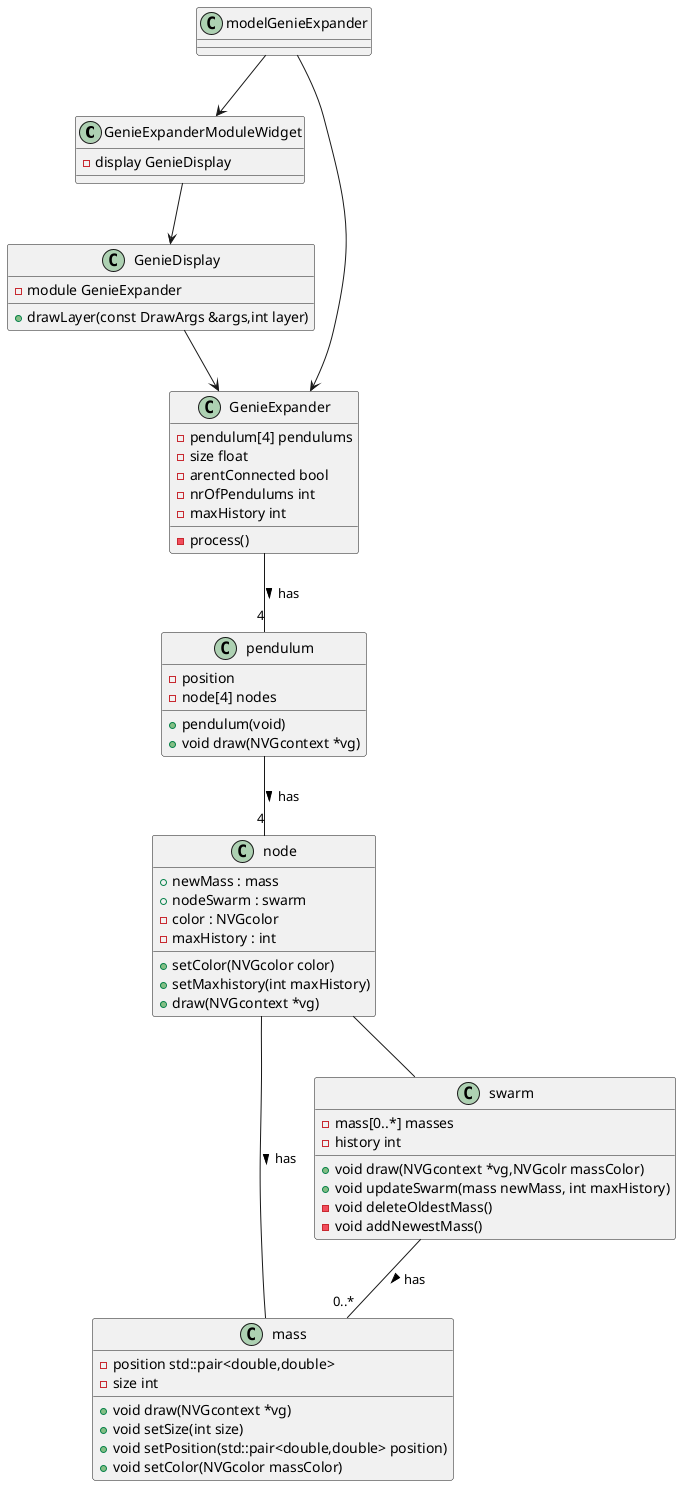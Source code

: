 @startuml

class GenieExpanderModuleWidget {
    -display GenieDisplay
}

class GenieExpander {
    -pendulum[4] pendulums
    -size float
	-arentConnected bool
	-nrOfPendulums int
	-maxHistory int
    -process()
}

class GenieDisplay {
    -module GenieExpander
    +drawLayer(const DrawArgs &args,int layer)
}
class pendulum {
    -position
    +pendulum(void)
    +void draw(NVGcontext *vg)
    -node[4] nodes
}

class node {
    +setColor(NVGcolor color)
    +setMaxhistory(int maxHistory)
    +draw(NVGcontext *vg)
    +newMass : mass
    +nodeSwarm : swarm
    -color : NVGcolor
    -maxHistory : int
}

class mass {
    -position std::pair<double,double>
    -size int
    +void draw(NVGcontext *vg)
    +void setSize(int size)
    +void setPosition(std::pair<double,double> position)
    +void setColor(NVGcolor massColor)
}

class swarm {
    -mass[0..*] masses
    -history int
    +void draw(NVGcontext *vg,NVGcolr massColor)
    +void updateSwarm(mass newMass, int maxHistory)
    -void deleteOldestMass()
    -void addNewestMass()
}

modelGenieExpander --> GenieExpander
modelGenieExpander --> GenieExpanderModuleWidget
GenieExpanderModuleWidget --> GenieDisplay
GenieDisplay --> GenieExpander
GenieExpander -- "4" pendulum : has >
pendulum -- "4" node : has >
node -- mass : has >
node -- swarm
swarm -- "0..*" mass : has >

@enduml